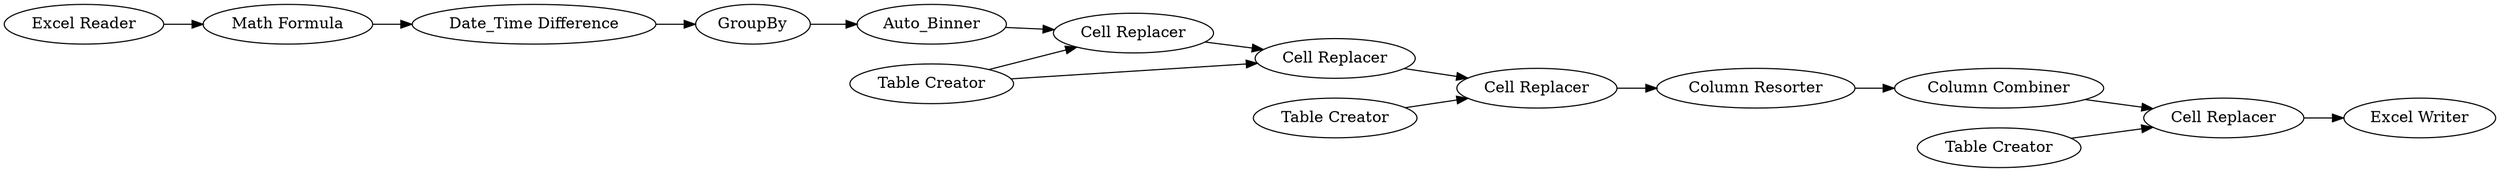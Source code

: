 digraph {
	1 [label="Excel Reader"]
	2 [label="Math Formula"]
	3 [label="Date_Time Difference"]
	4 [label=GroupBy]
	5 [label=Auto_Binner]
	6 [label="Cell Replacer"]
	7 [label="Table Creator"]
	8 [label="Cell Replacer"]
	9 [label="Table Creator"]
	10 [label="Cell Replacer"]
	11 [label="Excel Writer"]
	12 [label="Column Resorter"]
	14 [label="Table Creator"]
	15 [label="Column Combiner"]
	16 [label="Cell Replacer"]
	1 -> 2
	2 -> 3
	3 -> 4
	4 -> 5
	5 -> 6
	6 -> 8
	7 -> 6
	7 -> 8
	8 -> 10
	9 -> 10
	10 -> 12
	12 -> 15
	14 -> 16
	15 -> 16
	16 -> 11
	rankdir=LR
}
